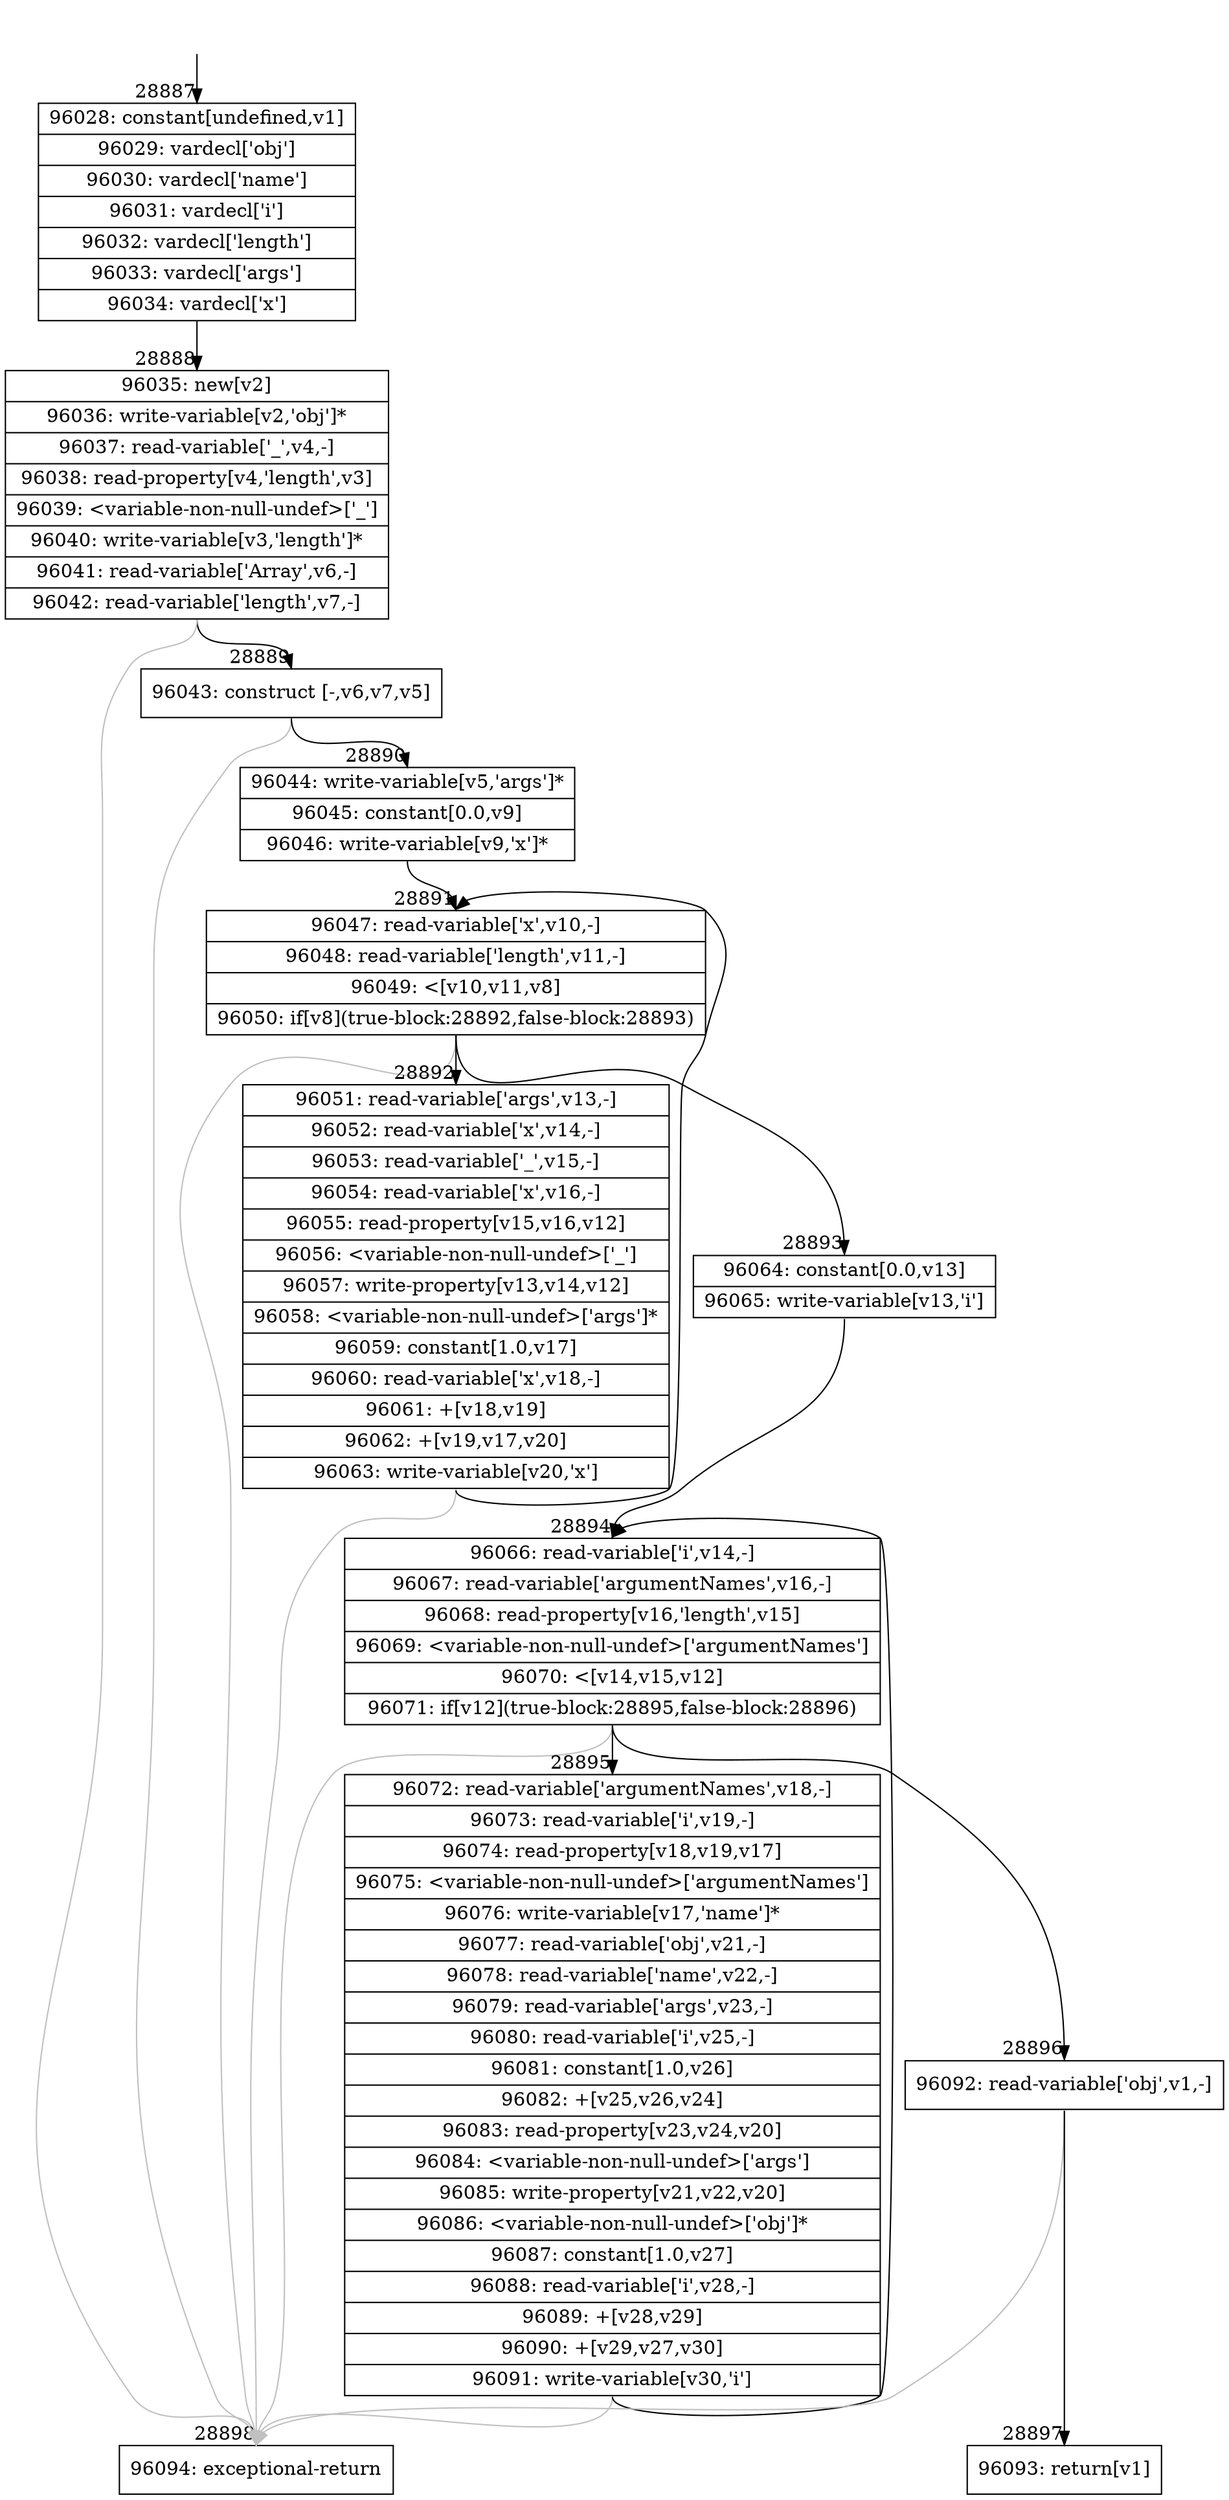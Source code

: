 digraph {
rankdir="TD"
BB_entry2551[shape=none,label=""];
BB_entry2551 -> BB28887 [tailport=s, headport=n, headlabel="    28887"]
BB28887 [shape=record label="{96028: constant[undefined,v1]|96029: vardecl['obj']|96030: vardecl['name']|96031: vardecl['i']|96032: vardecl['length']|96033: vardecl['args']|96034: vardecl['x']}" ] 
BB28887 -> BB28888 [tailport=s, headport=n, headlabel="      28888"]
BB28888 [shape=record label="{96035: new[v2]|96036: write-variable[v2,'obj']*|96037: read-variable['_',v4,-]|96038: read-property[v4,'length',v3]|96039: \<variable-non-null-undef\>['_']|96040: write-variable[v3,'length']*|96041: read-variable['Array',v6,-]|96042: read-variable['length',v7,-]}" ] 
BB28888 -> BB28889 [tailport=s, headport=n, headlabel="      28889"]
BB28888 -> BB28898 [tailport=s, headport=n, color=gray, headlabel="      28898"]
BB28889 [shape=record label="{96043: construct [-,v6,v7,v5]}" ] 
BB28889 -> BB28890 [tailport=s, headport=n, headlabel="      28890"]
BB28889 -> BB28898 [tailport=s, headport=n, color=gray]
BB28890 [shape=record label="{96044: write-variable[v5,'args']*|96045: constant[0.0,v9]|96046: write-variable[v9,'x']*}" ] 
BB28890 -> BB28891 [tailport=s, headport=n, headlabel="      28891"]
BB28891 [shape=record label="{96047: read-variable['x',v10,-]|96048: read-variable['length',v11,-]|96049: \<[v10,v11,v8]|96050: if[v8](true-block:28892,false-block:28893)}" ] 
BB28891 -> BB28892 [tailport=s, headport=n, headlabel="      28892"]
BB28891 -> BB28893 [tailport=s, headport=n, headlabel="      28893"]
BB28891 -> BB28898 [tailport=s, headport=n, color=gray]
BB28892 [shape=record label="{96051: read-variable['args',v13,-]|96052: read-variable['x',v14,-]|96053: read-variable['_',v15,-]|96054: read-variable['x',v16,-]|96055: read-property[v15,v16,v12]|96056: \<variable-non-null-undef\>['_']|96057: write-property[v13,v14,v12]|96058: \<variable-non-null-undef\>['args']*|96059: constant[1.0,v17]|96060: read-variable['x',v18,-]|96061: +[v18,v19]|96062: +[v19,v17,v20]|96063: write-variable[v20,'x']}" ] 
BB28892 -> BB28891 [tailport=s, headport=n]
BB28892 -> BB28898 [tailport=s, headport=n, color=gray]
BB28893 [shape=record label="{96064: constant[0.0,v13]|96065: write-variable[v13,'i']}" ] 
BB28893 -> BB28894 [tailport=s, headport=n, headlabel="      28894"]
BB28894 [shape=record label="{96066: read-variable['i',v14,-]|96067: read-variable['argumentNames',v16,-]|96068: read-property[v16,'length',v15]|96069: \<variable-non-null-undef\>['argumentNames']|96070: \<[v14,v15,v12]|96071: if[v12](true-block:28895,false-block:28896)}" ] 
BB28894 -> BB28895 [tailport=s, headport=n, headlabel="      28895"]
BB28894 -> BB28896 [tailport=s, headport=n, headlabel="      28896"]
BB28894 -> BB28898 [tailport=s, headport=n, color=gray]
BB28895 [shape=record label="{96072: read-variable['argumentNames',v18,-]|96073: read-variable['i',v19,-]|96074: read-property[v18,v19,v17]|96075: \<variable-non-null-undef\>['argumentNames']|96076: write-variable[v17,'name']*|96077: read-variable['obj',v21,-]|96078: read-variable['name',v22,-]|96079: read-variable['args',v23,-]|96080: read-variable['i',v25,-]|96081: constant[1.0,v26]|96082: +[v25,v26,v24]|96083: read-property[v23,v24,v20]|96084: \<variable-non-null-undef\>['args']|96085: write-property[v21,v22,v20]|96086: \<variable-non-null-undef\>['obj']*|96087: constant[1.0,v27]|96088: read-variable['i',v28,-]|96089: +[v28,v29]|96090: +[v29,v27,v30]|96091: write-variable[v30,'i']}" ] 
BB28895 -> BB28894 [tailport=s, headport=n]
BB28895 -> BB28898 [tailport=s, headport=n, color=gray]
BB28896 [shape=record label="{96092: read-variable['obj',v1,-]}" ] 
BB28896 -> BB28897 [tailport=s, headport=n, headlabel="      28897"]
BB28896 -> BB28898 [tailport=s, headport=n, color=gray]
BB28897 [shape=record label="{96093: return[v1]}" ] 
BB28898 [shape=record label="{96094: exceptional-return}" ] 
//#$~ 51774
}
